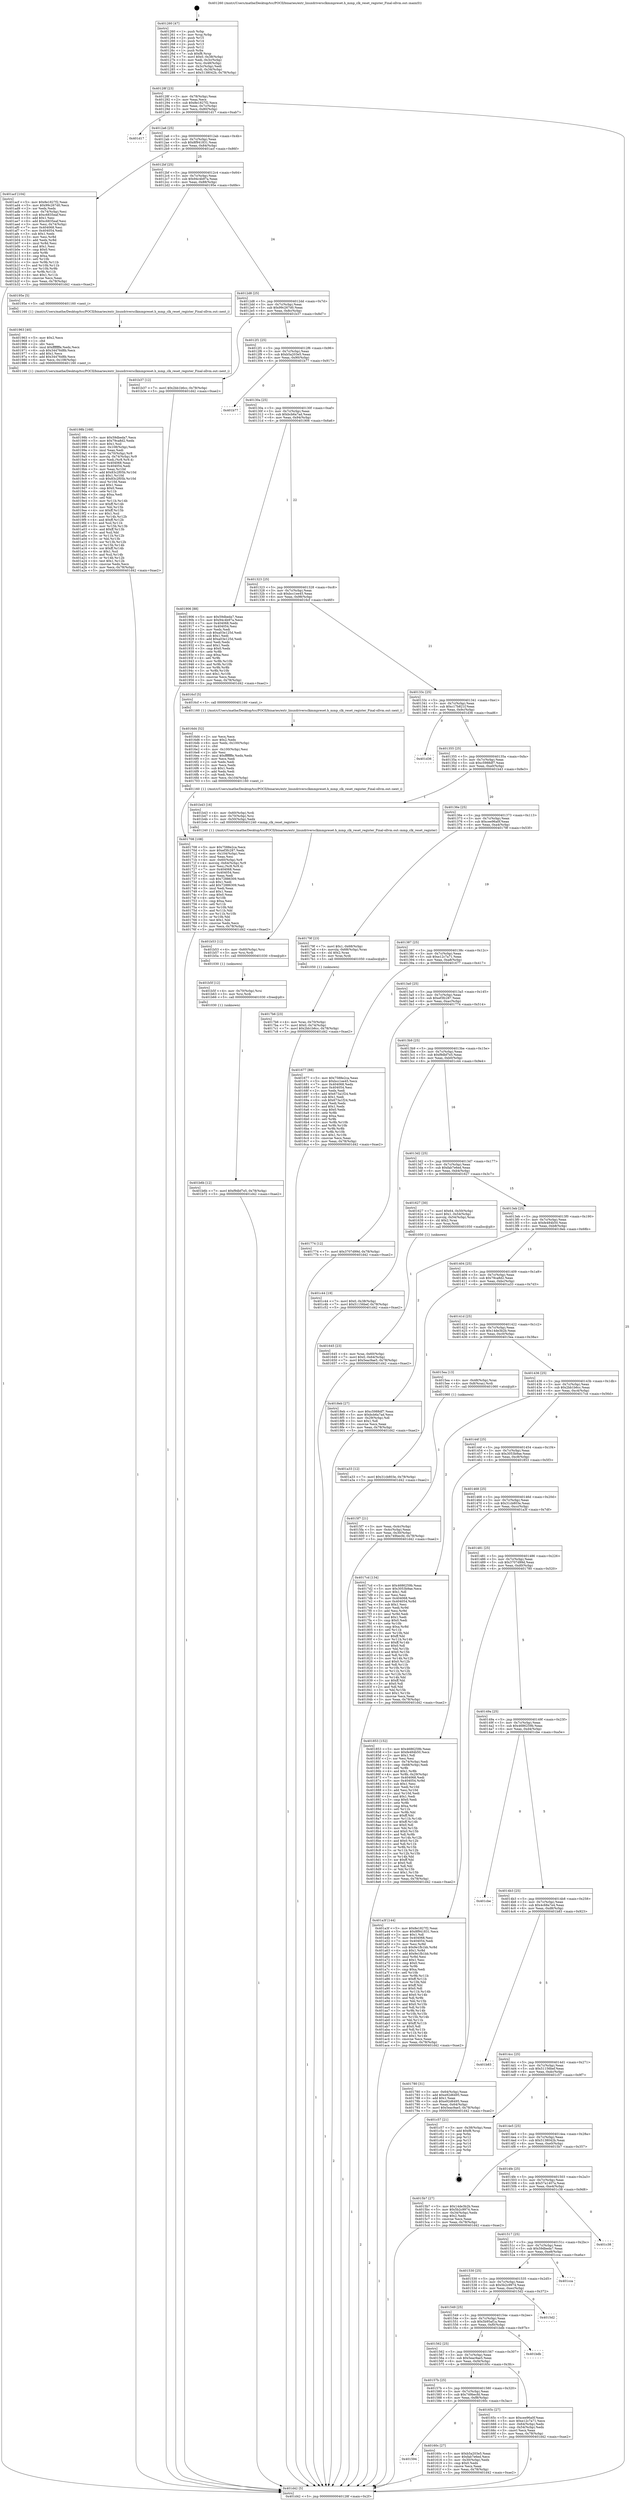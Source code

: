 digraph "0x401260" {
  label = "0x401260 (/mnt/c/Users/mathe/Desktop/tcc/POCII/binaries/extr_linuxdriversclkmmpreset.h_mmp_clk_reset_register_Final-ollvm.out::main(0))"
  labelloc = "t"
  node[shape=record]

  Entry [label="",width=0.3,height=0.3,shape=circle,fillcolor=black,style=filled]
  "0x40128f" [label="{
     0x40128f [23]\l
     | [instrs]\l
     &nbsp;&nbsp;0x40128f \<+3\>: mov -0x78(%rbp),%eax\l
     &nbsp;&nbsp;0x401292 \<+2\>: mov %eax,%ecx\l
     &nbsp;&nbsp;0x401294 \<+6\>: sub $0x8e1827f2,%ecx\l
     &nbsp;&nbsp;0x40129a \<+3\>: mov %eax,-0x7c(%rbp)\l
     &nbsp;&nbsp;0x40129d \<+3\>: mov %ecx,-0x80(%rbp)\l
     &nbsp;&nbsp;0x4012a0 \<+6\>: je 0000000000401d17 \<main+0xab7\>\l
  }"]
  "0x401d17" [label="{
     0x401d17\l
  }", style=dashed]
  "0x4012a6" [label="{
     0x4012a6 [25]\l
     | [instrs]\l
     &nbsp;&nbsp;0x4012a6 \<+5\>: jmp 00000000004012ab \<main+0x4b\>\l
     &nbsp;&nbsp;0x4012ab \<+3\>: mov -0x7c(%rbp),%eax\l
     &nbsp;&nbsp;0x4012ae \<+5\>: sub $0x8f941831,%eax\l
     &nbsp;&nbsp;0x4012b3 \<+6\>: mov %eax,-0x84(%rbp)\l
     &nbsp;&nbsp;0x4012b9 \<+6\>: je 0000000000401acf \<main+0x86f\>\l
  }"]
  Exit [label="",width=0.3,height=0.3,shape=circle,fillcolor=black,style=filled,peripheries=2]
  "0x401acf" [label="{
     0x401acf [104]\l
     | [instrs]\l
     &nbsp;&nbsp;0x401acf \<+5\>: mov $0x8e1827f2,%eax\l
     &nbsp;&nbsp;0x401ad4 \<+5\>: mov $0x99c267d0,%ecx\l
     &nbsp;&nbsp;0x401ad9 \<+2\>: xor %edx,%edx\l
     &nbsp;&nbsp;0x401adb \<+3\>: mov -0x74(%rbp),%esi\l
     &nbsp;&nbsp;0x401ade \<+6\>: sub $0xc6835eaf,%esi\l
     &nbsp;&nbsp;0x401ae4 \<+3\>: add $0x1,%esi\l
     &nbsp;&nbsp;0x401ae7 \<+6\>: add $0xc6835eaf,%esi\l
     &nbsp;&nbsp;0x401aed \<+3\>: mov %esi,-0x74(%rbp)\l
     &nbsp;&nbsp;0x401af0 \<+7\>: mov 0x404068,%esi\l
     &nbsp;&nbsp;0x401af7 \<+7\>: mov 0x404054,%edi\l
     &nbsp;&nbsp;0x401afe \<+3\>: sub $0x1,%edx\l
     &nbsp;&nbsp;0x401b01 \<+3\>: mov %esi,%r8d\l
     &nbsp;&nbsp;0x401b04 \<+3\>: add %edx,%r8d\l
     &nbsp;&nbsp;0x401b07 \<+4\>: imul %r8d,%esi\l
     &nbsp;&nbsp;0x401b0b \<+3\>: and $0x1,%esi\l
     &nbsp;&nbsp;0x401b0e \<+3\>: cmp $0x0,%esi\l
     &nbsp;&nbsp;0x401b11 \<+4\>: sete %r9b\l
     &nbsp;&nbsp;0x401b15 \<+3\>: cmp $0xa,%edi\l
     &nbsp;&nbsp;0x401b18 \<+4\>: setl %r10b\l
     &nbsp;&nbsp;0x401b1c \<+3\>: mov %r9b,%r11b\l
     &nbsp;&nbsp;0x401b1f \<+3\>: and %r10b,%r11b\l
     &nbsp;&nbsp;0x401b22 \<+3\>: xor %r10b,%r9b\l
     &nbsp;&nbsp;0x401b25 \<+3\>: or %r9b,%r11b\l
     &nbsp;&nbsp;0x401b28 \<+4\>: test $0x1,%r11b\l
     &nbsp;&nbsp;0x401b2c \<+3\>: cmovne %ecx,%eax\l
     &nbsp;&nbsp;0x401b2f \<+3\>: mov %eax,-0x78(%rbp)\l
     &nbsp;&nbsp;0x401b32 \<+5\>: jmp 0000000000401d42 \<main+0xae2\>\l
  }"]
  "0x4012bf" [label="{
     0x4012bf [25]\l
     | [instrs]\l
     &nbsp;&nbsp;0x4012bf \<+5\>: jmp 00000000004012c4 \<main+0x64\>\l
     &nbsp;&nbsp;0x4012c4 \<+3\>: mov -0x7c(%rbp),%eax\l
     &nbsp;&nbsp;0x4012c7 \<+5\>: sub $0x94c4b97a,%eax\l
     &nbsp;&nbsp;0x4012cc \<+6\>: mov %eax,-0x88(%rbp)\l
     &nbsp;&nbsp;0x4012d2 \<+6\>: je 000000000040195e \<main+0x6fe\>\l
  }"]
  "0x401b6b" [label="{
     0x401b6b [12]\l
     | [instrs]\l
     &nbsp;&nbsp;0x401b6b \<+7\>: movl $0xf9dbf7e5,-0x78(%rbp)\l
     &nbsp;&nbsp;0x401b72 \<+5\>: jmp 0000000000401d42 \<main+0xae2\>\l
  }"]
  "0x40195e" [label="{
     0x40195e [5]\l
     | [instrs]\l
     &nbsp;&nbsp;0x40195e \<+5\>: call 0000000000401160 \<next_i\>\l
     | [calls]\l
     &nbsp;&nbsp;0x401160 \{1\} (/mnt/c/Users/mathe/Desktop/tcc/POCII/binaries/extr_linuxdriversclkmmpreset.h_mmp_clk_reset_register_Final-ollvm.out::next_i)\l
  }"]
  "0x4012d8" [label="{
     0x4012d8 [25]\l
     | [instrs]\l
     &nbsp;&nbsp;0x4012d8 \<+5\>: jmp 00000000004012dd \<main+0x7d\>\l
     &nbsp;&nbsp;0x4012dd \<+3\>: mov -0x7c(%rbp),%eax\l
     &nbsp;&nbsp;0x4012e0 \<+5\>: sub $0x99c267d0,%eax\l
     &nbsp;&nbsp;0x4012e5 \<+6\>: mov %eax,-0x8c(%rbp)\l
     &nbsp;&nbsp;0x4012eb \<+6\>: je 0000000000401b37 \<main+0x8d7\>\l
  }"]
  "0x401b5f" [label="{
     0x401b5f [12]\l
     | [instrs]\l
     &nbsp;&nbsp;0x401b5f \<+4\>: mov -0x70(%rbp),%rsi\l
     &nbsp;&nbsp;0x401b63 \<+3\>: mov %rsi,%rdi\l
     &nbsp;&nbsp;0x401b66 \<+5\>: call 0000000000401030 \<free@plt\>\l
     | [calls]\l
     &nbsp;&nbsp;0x401030 \{1\} (unknown)\l
  }"]
  "0x401b37" [label="{
     0x401b37 [12]\l
     | [instrs]\l
     &nbsp;&nbsp;0x401b37 \<+7\>: movl $0x2bb1b6cc,-0x78(%rbp)\l
     &nbsp;&nbsp;0x401b3e \<+5\>: jmp 0000000000401d42 \<main+0xae2\>\l
  }"]
  "0x4012f1" [label="{
     0x4012f1 [25]\l
     | [instrs]\l
     &nbsp;&nbsp;0x4012f1 \<+5\>: jmp 00000000004012f6 \<main+0x96\>\l
     &nbsp;&nbsp;0x4012f6 \<+3\>: mov -0x7c(%rbp),%eax\l
     &nbsp;&nbsp;0x4012f9 \<+5\>: sub $0xb5a203e5,%eax\l
     &nbsp;&nbsp;0x4012fe \<+6\>: mov %eax,-0x90(%rbp)\l
     &nbsp;&nbsp;0x401304 \<+6\>: je 0000000000401b77 \<main+0x917\>\l
  }"]
  "0x401b53" [label="{
     0x401b53 [12]\l
     | [instrs]\l
     &nbsp;&nbsp;0x401b53 \<+4\>: mov -0x60(%rbp),%rsi\l
     &nbsp;&nbsp;0x401b57 \<+3\>: mov %rsi,%rdi\l
     &nbsp;&nbsp;0x401b5a \<+5\>: call 0000000000401030 \<free@plt\>\l
     | [calls]\l
     &nbsp;&nbsp;0x401030 \{1\} (unknown)\l
  }"]
  "0x401b77" [label="{
     0x401b77\l
  }", style=dashed]
  "0x40130a" [label="{
     0x40130a [25]\l
     | [instrs]\l
     &nbsp;&nbsp;0x40130a \<+5\>: jmp 000000000040130f \<main+0xaf\>\l
     &nbsp;&nbsp;0x40130f \<+3\>: mov -0x7c(%rbp),%eax\l
     &nbsp;&nbsp;0x401312 \<+5\>: sub $0xbcb6a7ad,%eax\l
     &nbsp;&nbsp;0x401317 \<+6\>: mov %eax,-0x94(%rbp)\l
     &nbsp;&nbsp;0x40131d \<+6\>: je 0000000000401906 \<main+0x6a6\>\l
  }"]
  "0x40198b" [label="{
     0x40198b [168]\l
     | [instrs]\l
     &nbsp;&nbsp;0x40198b \<+5\>: mov $0x59dbeda7,%ecx\l
     &nbsp;&nbsp;0x401990 \<+5\>: mov $0x79ca8d2,%edx\l
     &nbsp;&nbsp;0x401995 \<+3\>: mov $0x1,%sil\l
     &nbsp;&nbsp;0x401998 \<+6\>: mov -0x108(%rbp),%edi\l
     &nbsp;&nbsp;0x40199e \<+3\>: imul %eax,%edi\l
     &nbsp;&nbsp;0x4019a1 \<+4\>: mov -0x70(%rbp),%r8\l
     &nbsp;&nbsp;0x4019a5 \<+4\>: movslq -0x74(%rbp),%r9\l
     &nbsp;&nbsp;0x4019a9 \<+4\>: mov %edi,(%r8,%r9,4)\l
     &nbsp;&nbsp;0x4019ad \<+7\>: mov 0x404068,%eax\l
     &nbsp;&nbsp;0x4019b4 \<+7\>: mov 0x404054,%edi\l
     &nbsp;&nbsp;0x4019bb \<+3\>: mov %eax,%r10d\l
     &nbsp;&nbsp;0x4019be \<+7\>: add $0x83c2f05b,%r10d\l
     &nbsp;&nbsp;0x4019c5 \<+4\>: sub $0x1,%r10d\l
     &nbsp;&nbsp;0x4019c9 \<+7\>: sub $0x83c2f05b,%r10d\l
     &nbsp;&nbsp;0x4019d0 \<+4\>: imul %r10d,%eax\l
     &nbsp;&nbsp;0x4019d4 \<+3\>: and $0x1,%eax\l
     &nbsp;&nbsp;0x4019d7 \<+3\>: cmp $0x0,%eax\l
     &nbsp;&nbsp;0x4019da \<+4\>: sete %r11b\l
     &nbsp;&nbsp;0x4019de \<+3\>: cmp $0xa,%edi\l
     &nbsp;&nbsp;0x4019e1 \<+3\>: setl %bl\l
     &nbsp;&nbsp;0x4019e4 \<+3\>: mov %r11b,%r14b\l
     &nbsp;&nbsp;0x4019e7 \<+4\>: xor $0xff,%r14b\l
     &nbsp;&nbsp;0x4019eb \<+3\>: mov %bl,%r15b\l
     &nbsp;&nbsp;0x4019ee \<+4\>: xor $0xff,%r15b\l
     &nbsp;&nbsp;0x4019f2 \<+4\>: xor $0x1,%sil\l
     &nbsp;&nbsp;0x4019f6 \<+3\>: mov %r14b,%r12b\l
     &nbsp;&nbsp;0x4019f9 \<+4\>: and $0xff,%r12b\l
     &nbsp;&nbsp;0x4019fd \<+3\>: and %sil,%r11b\l
     &nbsp;&nbsp;0x401a00 \<+3\>: mov %r15b,%r13b\l
     &nbsp;&nbsp;0x401a03 \<+4\>: and $0xff,%r13b\l
     &nbsp;&nbsp;0x401a07 \<+3\>: and %sil,%bl\l
     &nbsp;&nbsp;0x401a0a \<+3\>: or %r11b,%r12b\l
     &nbsp;&nbsp;0x401a0d \<+3\>: or %bl,%r13b\l
     &nbsp;&nbsp;0x401a10 \<+3\>: xor %r13b,%r12b\l
     &nbsp;&nbsp;0x401a13 \<+3\>: or %r15b,%r14b\l
     &nbsp;&nbsp;0x401a16 \<+4\>: xor $0xff,%r14b\l
     &nbsp;&nbsp;0x401a1a \<+4\>: or $0x1,%sil\l
     &nbsp;&nbsp;0x401a1e \<+3\>: and %sil,%r14b\l
     &nbsp;&nbsp;0x401a21 \<+3\>: or %r14b,%r12b\l
     &nbsp;&nbsp;0x401a24 \<+4\>: test $0x1,%r12b\l
     &nbsp;&nbsp;0x401a28 \<+3\>: cmovne %edx,%ecx\l
     &nbsp;&nbsp;0x401a2b \<+3\>: mov %ecx,-0x78(%rbp)\l
     &nbsp;&nbsp;0x401a2e \<+5\>: jmp 0000000000401d42 \<main+0xae2\>\l
  }"]
  "0x401906" [label="{
     0x401906 [88]\l
     | [instrs]\l
     &nbsp;&nbsp;0x401906 \<+5\>: mov $0x59dbeda7,%eax\l
     &nbsp;&nbsp;0x40190b \<+5\>: mov $0x94c4b97a,%ecx\l
     &nbsp;&nbsp;0x401910 \<+7\>: mov 0x404068,%edx\l
     &nbsp;&nbsp;0x401917 \<+7\>: mov 0x404054,%esi\l
     &nbsp;&nbsp;0x40191e \<+2\>: mov %edx,%edi\l
     &nbsp;&nbsp;0x401920 \<+6\>: sub $0xa03e125d,%edi\l
     &nbsp;&nbsp;0x401926 \<+3\>: sub $0x1,%edi\l
     &nbsp;&nbsp;0x401929 \<+6\>: add $0xa03e125d,%edi\l
     &nbsp;&nbsp;0x40192f \<+3\>: imul %edi,%edx\l
     &nbsp;&nbsp;0x401932 \<+3\>: and $0x1,%edx\l
     &nbsp;&nbsp;0x401935 \<+3\>: cmp $0x0,%edx\l
     &nbsp;&nbsp;0x401938 \<+4\>: sete %r8b\l
     &nbsp;&nbsp;0x40193c \<+3\>: cmp $0xa,%esi\l
     &nbsp;&nbsp;0x40193f \<+4\>: setl %r9b\l
     &nbsp;&nbsp;0x401943 \<+3\>: mov %r8b,%r10b\l
     &nbsp;&nbsp;0x401946 \<+3\>: and %r9b,%r10b\l
     &nbsp;&nbsp;0x401949 \<+3\>: xor %r9b,%r8b\l
     &nbsp;&nbsp;0x40194c \<+3\>: or %r8b,%r10b\l
     &nbsp;&nbsp;0x40194f \<+4\>: test $0x1,%r10b\l
     &nbsp;&nbsp;0x401953 \<+3\>: cmovne %ecx,%eax\l
     &nbsp;&nbsp;0x401956 \<+3\>: mov %eax,-0x78(%rbp)\l
     &nbsp;&nbsp;0x401959 \<+5\>: jmp 0000000000401d42 \<main+0xae2\>\l
  }"]
  "0x401323" [label="{
     0x401323 [25]\l
     | [instrs]\l
     &nbsp;&nbsp;0x401323 \<+5\>: jmp 0000000000401328 \<main+0xc8\>\l
     &nbsp;&nbsp;0x401328 \<+3\>: mov -0x7c(%rbp),%eax\l
     &nbsp;&nbsp;0x40132b \<+5\>: sub $0xbcc1ee45,%eax\l
     &nbsp;&nbsp;0x401330 \<+6\>: mov %eax,-0x98(%rbp)\l
     &nbsp;&nbsp;0x401336 \<+6\>: je 00000000004016cf \<main+0x46f\>\l
  }"]
  "0x401963" [label="{
     0x401963 [40]\l
     | [instrs]\l
     &nbsp;&nbsp;0x401963 \<+5\>: mov $0x2,%ecx\l
     &nbsp;&nbsp;0x401968 \<+1\>: cltd\l
     &nbsp;&nbsp;0x401969 \<+2\>: idiv %ecx\l
     &nbsp;&nbsp;0x40196b \<+6\>: imul $0xfffffffe,%edx,%ecx\l
     &nbsp;&nbsp;0x401971 \<+6\>: sub $0x34476d8b,%ecx\l
     &nbsp;&nbsp;0x401977 \<+3\>: add $0x1,%ecx\l
     &nbsp;&nbsp;0x40197a \<+6\>: add $0x34476d8b,%ecx\l
     &nbsp;&nbsp;0x401980 \<+6\>: mov %ecx,-0x108(%rbp)\l
     &nbsp;&nbsp;0x401986 \<+5\>: call 0000000000401160 \<next_i\>\l
     | [calls]\l
     &nbsp;&nbsp;0x401160 \{1\} (/mnt/c/Users/mathe/Desktop/tcc/POCII/binaries/extr_linuxdriversclkmmpreset.h_mmp_clk_reset_register_Final-ollvm.out::next_i)\l
  }"]
  "0x4016cf" [label="{
     0x4016cf [5]\l
     | [instrs]\l
     &nbsp;&nbsp;0x4016cf \<+5\>: call 0000000000401160 \<next_i\>\l
     | [calls]\l
     &nbsp;&nbsp;0x401160 \{1\} (/mnt/c/Users/mathe/Desktop/tcc/POCII/binaries/extr_linuxdriversclkmmpreset.h_mmp_clk_reset_register_Final-ollvm.out::next_i)\l
  }"]
  "0x40133c" [label="{
     0x40133c [25]\l
     | [instrs]\l
     &nbsp;&nbsp;0x40133c \<+5\>: jmp 0000000000401341 \<main+0xe1\>\l
     &nbsp;&nbsp;0x401341 \<+3\>: mov -0x7c(%rbp),%eax\l
     &nbsp;&nbsp;0x401344 \<+5\>: sub $0xc17b821f,%eax\l
     &nbsp;&nbsp;0x401349 \<+6\>: mov %eax,-0x9c(%rbp)\l
     &nbsp;&nbsp;0x40134f \<+6\>: je 0000000000401d36 \<main+0xad6\>\l
  }"]
  "0x4017b6" [label="{
     0x4017b6 [23]\l
     | [instrs]\l
     &nbsp;&nbsp;0x4017b6 \<+4\>: mov %rax,-0x70(%rbp)\l
     &nbsp;&nbsp;0x4017ba \<+7\>: movl $0x0,-0x74(%rbp)\l
     &nbsp;&nbsp;0x4017c1 \<+7\>: movl $0x2bb1b6cc,-0x78(%rbp)\l
     &nbsp;&nbsp;0x4017c8 \<+5\>: jmp 0000000000401d42 \<main+0xae2\>\l
  }"]
  "0x401d36" [label="{
     0x401d36\l
  }", style=dashed]
  "0x401355" [label="{
     0x401355 [25]\l
     | [instrs]\l
     &nbsp;&nbsp;0x401355 \<+5\>: jmp 000000000040135a \<main+0xfa\>\l
     &nbsp;&nbsp;0x40135a \<+3\>: mov -0x7c(%rbp),%eax\l
     &nbsp;&nbsp;0x40135d \<+5\>: sub $0xc5988df7,%eax\l
     &nbsp;&nbsp;0x401362 \<+6\>: mov %eax,-0xa0(%rbp)\l
     &nbsp;&nbsp;0x401368 \<+6\>: je 0000000000401b43 \<main+0x8e3\>\l
  }"]
  "0x401708" [label="{
     0x401708 [108]\l
     | [instrs]\l
     &nbsp;&nbsp;0x401708 \<+5\>: mov $0x7588e2ca,%ecx\l
     &nbsp;&nbsp;0x40170d \<+5\>: mov $0xef3fc287,%edx\l
     &nbsp;&nbsp;0x401712 \<+6\>: mov -0x104(%rbp),%esi\l
     &nbsp;&nbsp;0x401718 \<+3\>: imul %eax,%esi\l
     &nbsp;&nbsp;0x40171b \<+4\>: mov -0x60(%rbp),%r8\l
     &nbsp;&nbsp;0x40171f \<+4\>: movslq -0x64(%rbp),%r9\l
     &nbsp;&nbsp;0x401723 \<+4\>: mov %esi,(%r8,%r9,4)\l
     &nbsp;&nbsp;0x401727 \<+7\>: mov 0x404068,%eax\l
     &nbsp;&nbsp;0x40172e \<+7\>: mov 0x404054,%esi\l
     &nbsp;&nbsp;0x401735 \<+2\>: mov %eax,%edi\l
     &nbsp;&nbsp;0x401737 \<+6\>: sub $0x72886309,%edi\l
     &nbsp;&nbsp;0x40173d \<+3\>: sub $0x1,%edi\l
     &nbsp;&nbsp;0x401740 \<+6\>: add $0x72886309,%edi\l
     &nbsp;&nbsp;0x401746 \<+3\>: imul %edi,%eax\l
     &nbsp;&nbsp;0x401749 \<+3\>: and $0x1,%eax\l
     &nbsp;&nbsp;0x40174c \<+3\>: cmp $0x0,%eax\l
     &nbsp;&nbsp;0x40174f \<+4\>: sete %r10b\l
     &nbsp;&nbsp;0x401753 \<+3\>: cmp $0xa,%esi\l
     &nbsp;&nbsp;0x401756 \<+4\>: setl %r11b\l
     &nbsp;&nbsp;0x40175a \<+3\>: mov %r10b,%bl\l
     &nbsp;&nbsp;0x40175d \<+3\>: and %r11b,%bl\l
     &nbsp;&nbsp;0x401760 \<+3\>: xor %r11b,%r10b\l
     &nbsp;&nbsp;0x401763 \<+3\>: or %r10b,%bl\l
     &nbsp;&nbsp;0x401766 \<+3\>: test $0x1,%bl\l
     &nbsp;&nbsp;0x401769 \<+3\>: cmovne %edx,%ecx\l
     &nbsp;&nbsp;0x40176c \<+3\>: mov %ecx,-0x78(%rbp)\l
     &nbsp;&nbsp;0x40176f \<+5\>: jmp 0000000000401d42 \<main+0xae2\>\l
  }"]
  "0x401b43" [label="{
     0x401b43 [16]\l
     | [instrs]\l
     &nbsp;&nbsp;0x401b43 \<+4\>: mov -0x60(%rbp),%rdi\l
     &nbsp;&nbsp;0x401b47 \<+4\>: mov -0x70(%rbp),%rsi\l
     &nbsp;&nbsp;0x401b4b \<+3\>: mov -0x50(%rbp),%edx\l
     &nbsp;&nbsp;0x401b4e \<+5\>: call 0000000000401240 \<mmp_clk_reset_register\>\l
     | [calls]\l
     &nbsp;&nbsp;0x401240 \{1\} (/mnt/c/Users/mathe/Desktop/tcc/POCII/binaries/extr_linuxdriversclkmmpreset.h_mmp_clk_reset_register_Final-ollvm.out::mmp_clk_reset_register)\l
  }"]
  "0x40136e" [label="{
     0x40136e [25]\l
     | [instrs]\l
     &nbsp;&nbsp;0x40136e \<+5\>: jmp 0000000000401373 \<main+0x113\>\l
     &nbsp;&nbsp;0x401373 \<+3\>: mov -0x7c(%rbp),%eax\l
     &nbsp;&nbsp;0x401376 \<+5\>: sub $0xcee96a0f,%eax\l
     &nbsp;&nbsp;0x40137b \<+6\>: mov %eax,-0xa4(%rbp)\l
     &nbsp;&nbsp;0x401381 \<+6\>: je 000000000040179f \<main+0x53f\>\l
  }"]
  "0x4016d4" [label="{
     0x4016d4 [52]\l
     | [instrs]\l
     &nbsp;&nbsp;0x4016d4 \<+2\>: xor %ecx,%ecx\l
     &nbsp;&nbsp;0x4016d6 \<+5\>: mov $0x2,%edx\l
     &nbsp;&nbsp;0x4016db \<+6\>: mov %edx,-0x100(%rbp)\l
     &nbsp;&nbsp;0x4016e1 \<+1\>: cltd\l
     &nbsp;&nbsp;0x4016e2 \<+6\>: mov -0x100(%rbp),%esi\l
     &nbsp;&nbsp;0x4016e8 \<+2\>: idiv %esi\l
     &nbsp;&nbsp;0x4016ea \<+6\>: imul $0xfffffffe,%edx,%edx\l
     &nbsp;&nbsp;0x4016f0 \<+2\>: mov %ecx,%edi\l
     &nbsp;&nbsp;0x4016f2 \<+2\>: sub %edx,%edi\l
     &nbsp;&nbsp;0x4016f4 \<+2\>: mov %ecx,%edx\l
     &nbsp;&nbsp;0x4016f6 \<+3\>: sub $0x1,%edx\l
     &nbsp;&nbsp;0x4016f9 \<+2\>: add %edx,%edi\l
     &nbsp;&nbsp;0x4016fb \<+2\>: sub %edi,%ecx\l
     &nbsp;&nbsp;0x4016fd \<+6\>: mov %ecx,-0x104(%rbp)\l
     &nbsp;&nbsp;0x401703 \<+5\>: call 0000000000401160 \<next_i\>\l
     | [calls]\l
     &nbsp;&nbsp;0x401160 \{1\} (/mnt/c/Users/mathe/Desktop/tcc/POCII/binaries/extr_linuxdriversclkmmpreset.h_mmp_clk_reset_register_Final-ollvm.out::next_i)\l
  }"]
  "0x40179f" [label="{
     0x40179f [23]\l
     | [instrs]\l
     &nbsp;&nbsp;0x40179f \<+7\>: movl $0x1,-0x68(%rbp)\l
     &nbsp;&nbsp;0x4017a6 \<+4\>: movslq -0x68(%rbp),%rax\l
     &nbsp;&nbsp;0x4017aa \<+4\>: shl $0x2,%rax\l
     &nbsp;&nbsp;0x4017ae \<+3\>: mov %rax,%rdi\l
     &nbsp;&nbsp;0x4017b1 \<+5\>: call 0000000000401050 \<malloc@plt\>\l
     | [calls]\l
     &nbsp;&nbsp;0x401050 \{1\} (unknown)\l
  }"]
  "0x401387" [label="{
     0x401387 [25]\l
     | [instrs]\l
     &nbsp;&nbsp;0x401387 \<+5\>: jmp 000000000040138c \<main+0x12c\>\l
     &nbsp;&nbsp;0x40138c \<+3\>: mov -0x7c(%rbp),%eax\l
     &nbsp;&nbsp;0x40138f \<+5\>: sub $0xe12c7a71,%eax\l
     &nbsp;&nbsp;0x401394 \<+6\>: mov %eax,-0xa8(%rbp)\l
     &nbsp;&nbsp;0x40139a \<+6\>: je 0000000000401677 \<main+0x417\>\l
  }"]
  "0x401645" [label="{
     0x401645 [23]\l
     | [instrs]\l
     &nbsp;&nbsp;0x401645 \<+4\>: mov %rax,-0x60(%rbp)\l
     &nbsp;&nbsp;0x401649 \<+7\>: movl $0x0,-0x64(%rbp)\l
     &nbsp;&nbsp;0x401650 \<+7\>: movl $0x5eac9ae5,-0x78(%rbp)\l
     &nbsp;&nbsp;0x401657 \<+5\>: jmp 0000000000401d42 \<main+0xae2\>\l
  }"]
  "0x401677" [label="{
     0x401677 [88]\l
     | [instrs]\l
     &nbsp;&nbsp;0x401677 \<+5\>: mov $0x7588e2ca,%eax\l
     &nbsp;&nbsp;0x40167c \<+5\>: mov $0xbcc1ee45,%ecx\l
     &nbsp;&nbsp;0x401681 \<+7\>: mov 0x404068,%edx\l
     &nbsp;&nbsp;0x401688 \<+7\>: mov 0x404054,%esi\l
     &nbsp;&nbsp;0x40168f \<+2\>: mov %edx,%edi\l
     &nbsp;&nbsp;0x401691 \<+6\>: add $0x673a1f24,%edi\l
     &nbsp;&nbsp;0x401697 \<+3\>: sub $0x1,%edi\l
     &nbsp;&nbsp;0x40169a \<+6\>: sub $0x673a1f24,%edi\l
     &nbsp;&nbsp;0x4016a0 \<+3\>: imul %edi,%edx\l
     &nbsp;&nbsp;0x4016a3 \<+3\>: and $0x1,%edx\l
     &nbsp;&nbsp;0x4016a6 \<+3\>: cmp $0x0,%edx\l
     &nbsp;&nbsp;0x4016a9 \<+4\>: sete %r8b\l
     &nbsp;&nbsp;0x4016ad \<+3\>: cmp $0xa,%esi\l
     &nbsp;&nbsp;0x4016b0 \<+4\>: setl %r9b\l
     &nbsp;&nbsp;0x4016b4 \<+3\>: mov %r8b,%r10b\l
     &nbsp;&nbsp;0x4016b7 \<+3\>: and %r9b,%r10b\l
     &nbsp;&nbsp;0x4016ba \<+3\>: xor %r9b,%r8b\l
     &nbsp;&nbsp;0x4016bd \<+3\>: or %r8b,%r10b\l
     &nbsp;&nbsp;0x4016c0 \<+4\>: test $0x1,%r10b\l
     &nbsp;&nbsp;0x4016c4 \<+3\>: cmovne %ecx,%eax\l
     &nbsp;&nbsp;0x4016c7 \<+3\>: mov %eax,-0x78(%rbp)\l
     &nbsp;&nbsp;0x4016ca \<+5\>: jmp 0000000000401d42 \<main+0xae2\>\l
  }"]
  "0x4013a0" [label="{
     0x4013a0 [25]\l
     | [instrs]\l
     &nbsp;&nbsp;0x4013a0 \<+5\>: jmp 00000000004013a5 \<main+0x145\>\l
     &nbsp;&nbsp;0x4013a5 \<+3\>: mov -0x7c(%rbp),%eax\l
     &nbsp;&nbsp;0x4013a8 \<+5\>: sub $0xef3fc287,%eax\l
     &nbsp;&nbsp;0x4013ad \<+6\>: mov %eax,-0xac(%rbp)\l
     &nbsp;&nbsp;0x4013b3 \<+6\>: je 0000000000401774 \<main+0x514\>\l
  }"]
  "0x401594" [label="{
     0x401594\l
  }", style=dashed]
  "0x401774" [label="{
     0x401774 [12]\l
     | [instrs]\l
     &nbsp;&nbsp;0x401774 \<+7\>: movl $0x3707d99d,-0x78(%rbp)\l
     &nbsp;&nbsp;0x40177b \<+5\>: jmp 0000000000401d42 \<main+0xae2\>\l
  }"]
  "0x4013b9" [label="{
     0x4013b9 [25]\l
     | [instrs]\l
     &nbsp;&nbsp;0x4013b9 \<+5\>: jmp 00000000004013be \<main+0x15e\>\l
     &nbsp;&nbsp;0x4013be \<+3\>: mov -0x7c(%rbp),%eax\l
     &nbsp;&nbsp;0x4013c1 \<+5\>: sub $0xf9dbf7e5,%eax\l
     &nbsp;&nbsp;0x4013c6 \<+6\>: mov %eax,-0xb0(%rbp)\l
     &nbsp;&nbsp;0x4013cc \<+6\>: je 0000000000401c44 \<main+0x9e4\>\l
  }"]
  "0x40160c" [label="{
     0x40160c [27]\l
     | [instrs]\l
     &nbsp;&nbsp;0x40160c \<+5\>: mov $0xb5a203e5,%eax\l
     &nbsp;&nbsp;0x401611 \<+5\>: mov $0xfab7e6ed,%ecx\l
     &nbsp;&nbsp;0x401616 \<+3\>: mov -0x30(%rbp),%edx\l
     &nbsp;&nbsp;0x401619 \<+3\>: cmp $0x0,%edx\l
     &nbsp;&nbsp;0x40161c \<+3\>: cmove %ecx,%eax\l
     &nbsp;&nbsp;0x40161f \<+3\>: mov %eax,-0x78(%rbp)\l
     &nbsp;&nbsp;0x401622 \<+5\>: jmp 0000000000401d42 \<main+0xae2\>\l
  }"]
  "0x401c44" [label="{
     0x401c44 [19]\l
     | [instrs]\l
     &nbsp;&nbsp;0x401c44 \<+7\>: movl $0x0,-0x38(%rbp)\l
     &nbsp;&nbsp;0x401c4b \<+7\>: movl $0x51156bef,-0x78(%rbp)\l
     &nbsp;&nbsp;0x401c52 \<+5\>: jmp 0000000000401d42 \<main+0xae2\>\l
  }"]
  "0x4013d2" [label="{
     0x4013d2 [25]\l
     | [instrs]\l
     &nbsp;&nbsp;0x4013d2 \<+5\>: jmp 00000000004013d7 \<main+0x177\>\l
     &nbsp;&nbsp;0x4013d7 \<+3\>: mov -0x7c(%rbp),%eax\l
     &nbsp;&nbsp;0x4013da \<+5\>: sub $0xfab7e6ed,%eax\l
     &nbsp;&nbsp;0x4013df \<+6\>: mov %eax,-0xb4(%rbp)\l
     &nbsp;&nbsp;0x4013e5 \<+6\>: je 0000000000401627 \<main+0x3c7\>\l
  }"]
  "0x40157b" [label="{
     0x40157b [25]\l
     | [instrs]\l
     &nbsp;&nbsp;0x40157b \<+5\>: jmp 0000000000401580 \<main+0x320\>\l
     &nbsp;&nbsp;0x401580 \<+3\>: mov -0x7c(%rbp),%eax\l
     &nbsp;&nbsp;0x401583 \<+5\>: sub $0x749becfd,%eax\l
     &nbsp;&nbsp;0x401588 \<+6\>: mov %eax,-0xf8(%rbp)\l
     &nbsp;&nbsp;0x40158e \<+6\>: je 000000000040160c \<main+0x3ac\>\l
  }"]
  "0x401627" [label="{
     0x401627 [30]\l
     | [instrs]\l
     &nbsp;&nbsp;0x401627 \<+7\>: movl $0x64,-0x50(%rbp)\l
     &nbsp;&nbsp;0x40162e \<+7\>: movl $0x1,-0x54(%rbp)\l
     &nbsp;&nbsp;0x401635 \<+4\>: movslq -0x54(%rbp),%rax\l
     &nbsp;&nbsp;0x401639 \<+4\>: shl $0x2,%rax\l
     &nbsp;&nbsp;0x40163d \<+3\>: mov %rax,%rdi\l
     &nbsp;&nbsp;0x401640 \<+5\>: call 0000000000401050 \<malloc@plt\>\l
     | [calls]\l
     &nbsp;&nbsp;0x401050 \{1\} (unknown)\l
  }"]
  "0x4013eb" [label="{
     0x4013eb [25]\l
     | [instrs]\l
     &nbsp;&nbsp;0x4013eb \<+5\>: jmp 00000000004013f0 \<main+0x190\>\l
     &nbsp;&nbsp;0x4013f0 \<+3\>: mov -0x7c(%rbp),%eax\l
     &nbsp;&nbsp;0x4013f3 \<+5\>: sub $0xfe484b50,%eax\l
     &nbsp;&nbsp;0x4013f8 \<+6\>: mov %eax,-0xb8(%rbp)\l
     &nbsp;&nbsp;0x4013fe \<+6\>: je 00000000004018eb \<main+0x68b\>\l
  }"]
  "0x40165c" [label="{
     0x40165c [27]\l
     | [instrs]\l
     &nbsp;&nbsp;0x40165c \<+5\>: mov $0xcee96a0f,%eax\l
     &nbsp;&nbsp;0x401661 \<+5\>: mov $0xe12c7a71,%ecx\l
     &nbsp;&nbsp;0x401666 \<+3\>: mov -0x64(%rbp),%edx\l
     &nbsp;&nbsp;0x401669 \<+3\>: cmp -0x54(%rbp),%edx\l
     &nbsp;&nbsp;0x40166c \<+3\>: cmovl %ecx,%eax\l
     &nbsp;&nbsp;0x40166f \<+3\>: mov %eax,-0x78(%rbp)\l
     &nbsp;&nbsp;0x401672 \<+5\>: jmp 0000000000401d42 \<main+0xae2\>\l
  }"]
  "0x4018eb" [label="{
     0x4018eb [27]\l
     | [instrs]\l
     &nbsp;&nbsp;0x4018eb \<+5\>: mov $0xc5988df7,%eax\l
     &nbsp;&nbsp;0x4018f0 \<+5\>: mov $0xbcb6a7ad,%ecx\l
     &nbsp;&nbsp;0x4018f5 \<+3\>: mov -0x29(%rbp),%dl\l
     &nbsp;&nbsp;0x4018f8 \<+3\>: test $0x1,%dl\l
     &nbsp;&nbsp;0x4018fb \<+3\>: cmovne %ecx,%eax\l
     &nbsp;&nbsp;0x4018fe \<+3\>: mov %eax,-0x78(%rbp)\l
     &nbsp;&nbsp;0x401901 \<+5\>: jmp 0000000000401d42 \<main+0xae2\>\l
  }"]
  "0x401404" [label="{
     0x401404 [25]\l
     | [instrs]\l
     &nbsp;&nbsp;0x401404 \<+5\>: jmp 0000000000401409 \<main+0x1a9\>\l
     &nbsp;&nbsp;0x401409 \<+3\>: mov -0x7c(%rbp),%eax\l
     &nbsp;&nbsp;0x40140c \<+5\>: sub $0x79ca8d2,%eax\l
     &nbsp;&nbsp;0x401411 \<+6\>: mov %eax,-0xbc(%rbp)\l
     &nbsp;&nbsp;0x401417 \<+6\>: je 0000000000401a33 \<main+0x7d3\>\l
  }"]
  "0x401562" [label="{
     0x401562 [25]\l
     | [instrs]\l
     &nbsp;&nbsp;0x401562 \<+5\>: jmp 0000000000401567 \<main+0x307\>\l
     &nbsp;&nbsp;0x401567 \<+3\>: mov -0x7c(%rbp),%eax\l
     &nbsp;&nbsp;0x40156a \<+5\>: sub $0x5eac9ae5,%eax\l
     &nbsp;&nbsp;0x40156f \<+6\>: mov %eax,-0xf4(%rbp)\l
     &nbsp;&nbsp;0x401575 \<+6\>: je 000000000040165c \<main+0x3fc\>\l
  }"]
  "0x401a33" [label="{
     0x401a33 [12]\l
     | [instrs]\l
     &nbsp;&nbsp;0x401a33 \<+7\>: movl $0x31cb803e,-0x78(%rbp)\l
     &nbsp;&nbsp;0x401a3a \<+5\>: jmp 0000000000401d42 \<main+0xae2\>\l
  }"]
  "0x40141d" [label="{
     0x40141d [25]\l
     | [instrs]\l
     &nbsp;&nbsp;0x40141d \<+5\>: jmp 0000000000401422 \<main+0x1c2\>\l
     &nbsp;&nbsp;0x401422 \<+3\>: mov -0x7c(%rbp),%eax\l
     &nbsp;&nbsp;0x401425 \<+5\>: sub $0x14de3b2b,%eax\l
     &nbsp;&nbsp;0x40142a \<+6\>: mov %eax,-0xc0(%rbp)\l
     &nbsp;&nbsp;0x401430 \<+6\>: je 00000000004015ea \<main+0x38a\>\l
  }"]
  "0x401bdb" [label="{
     0x401bdb\l
  }", style=dashed]
  "0x4015ea" [label="{
     0x4015ea [13]\l
     | [instrs]\l
     &nbsp;&nbsp;0x4015ea \<+4\>: mov -0x48(%rbp),%rax\l
     &nbsp;&nbsp;0x4015ee \<+4\>: mov 0x8(%rax),%rdi\l
     &nbsp;&nbsp;0x4015f2 \<+5\>: call 0000000000401060 \<atoi@plt\>\l
     | [calls]\l
     &nbsp;&nbsp;0x401060 \{1\} (unknown)\l
  }"]
  "0x401436" [label="{
     0x401436 [25]\l
     | [instrs]\l
     &nbsp;&nbsp;0x401436 \<+5\>: jmp 000000000040143b \<main+0x1db\>\l
     &nbsp;&nbsp;0x40143b \<+3\>: mov -0x7c(%rbp),%eax\l
     &nbsp;&nbsp;0x40143e \<+5\>: sub $0x2bb1b6cc,%eax\l
     &nbsp;&nbsp;0x401443 \<+6\>: mov %eax,-0xc4(%rbp)\l
     &nbsp;&nbsp;0x401449 \<+6\>: je 00000000004017cd \<main+0x56d\>\l
  }"]
  "0x401549" [label="{
     0x401549 [25]\l
     | [instrs]\l
     &nbsp;&nbsp;0x401549 \<+5\>: jmp 000000000040154e \<main+0x2ee\>\l
     &nbsp;&nbsp;0x40154e \<+3\>: mov -0x7c(%rbp),%eax\l
     &nbsp;&nbsp;0x401551 \<+5\>: sub $0x5b95af1a,%eax\l
     &nbsp;&nbsp;0x401556 \<+6\>: mov %eax,-0xf0(%rbp)\l
     &nbsp;&nbsp;0x40155c \<+6\>: je 0000000000401bdb \<main+0x97b\>\l
  }"]
  "0x4017cd" [label="{
     0x4017cd [134]\l
     | [instrs]\l
     &nbsp;&nbsp;0x4017cd \<+5\>: mov $0x4686259b,%eax\l
     &nbsp;&nbsp;0x4017d2 \<+5\>: mov $0x3053b9ae,%ecx\l
     &nbsp;&nbsp;0x4017d7 \<+2\>: mov $0x1,%dl\l
     &nbsp;&nbsp;0x4017d9 \<+2\>: xor %esi,%esi\l
     &nbsp;&nbsp;0x4017db \<+7\>: mov 0x404068,%edi\l
     &nbsp;&nbsp;0x4017e2 \<+8\>: mov 0x404054,%r8d\l
     &nbsp;&nbsp;0x4017ea \<+3\>: sub $0x1,%esi\l
     &nbsp;&nbsp;0x4017ed \<+3\>: mov %edi,%r9d\l
     &nbsp;&nbsp;0x4017f0 \<+3\>: add %esi,%r9d\l
     &nbsp;&nbsp;0x4017f3 \<+4\>: imul %r9d,%edi\l
     &nbsp;&nbsp;0x4017f7 \<+3\>: and $0x1,%edi\l
     &nbsp;&nbsp;0x4017fa \<+3\>: cmp $0x0,%edi\l
     &nbsp;&nbsp;0x4017fd \<+4\>: sete %r10b\l
     &nbsp;&nbsp;0x401801 \<+4\>: cmp $0xa,%r8d\l
     &nbsp;&nbsp;0x401805 \<+4\>: setl %r11b\l
     &nbsp;&nbsp;0x401809 \<+3\>: mov %r10b,%bl\l
     &nbsp;&nbsp;0x40180c \<+3\>: xor $0xff,%bl\l
     &nbsp;&nbsp;0x40180f \<+3\>: mov %r11b,%r14b\l
     &nbsp;&nbsp;0x401812 \<+4\>: xor $0xff,%r14b\l
     &nbsp;&nbsp;0x401816 \<+3\>: xor $0x0,%dl\l
     &nbsp;&nbsp;0x401819 \<+3\>: mov %bl,%r15b\l
     &nbsp;&nbsp;0x40181c \<+4\>: and $0x0,%r15b\l
     &nbsp;&nbsp;0x401820 \<+3\>: and %dl,%r10b\l
     &nbsp;&nbsp;0x401823 \<+3\>: mov %r14b,%r12b\l
     &nbsp;&nbsp;0x401826 \<+4\>: and $0x0,%r12b\l
     &nbsp;&nbsp;0x40182a \<+3\>: and %dl,%r11b\l
     &nbsp;&nbsp;0x40182d \<+3\>: or %r10b,%r15b\l
     &nbsp;&nbsp;0x401830 \<+3\>: or %r11b,%r12b\l
     &nbsp;&nbsp;0x401833 \<+3\>: xor %r12b,%r15b\l
     &nbsp;&nbsp;0x401836 \<+3\>: or %r14b,%bl\l
     &nbsp;&nbsp;0x401839 \<+3\>: xor $0xff,%bl\l
     &nbsp;&nbsp;0x40183c \<+3\>: or $0x0,%dl\l
     &nbsp;&nbsp;0x40183f \<+2\>: and %dl,%bl\l
     &nbsp;&nbsp;0x401841 \<+3\>: or %bl,%r15b\l
     &nbsp;&nbsp;0x401844 \<+4\>: test $0x1,%r15b\l
     &nbsp;&nbsp;0x401848 \<+3\>: cmovne %ecx,%eax\l
     &nbsp;&nbsp;0x40184b \<+3\>: mov %eax,-0x78(%rbp)\l
     &nbsp;&nbsp;0x40184e \<+5\>: jmp 0000000000401d42 \<main+0xae2\>\l
  }"]
  "0x40144f" [label="{
     0x40144f [25]\l
     | [instrs]\l
     &nbsp;&nbsp;0x40144f \<+5\>: jmp 0000000000401454 \<main+0x1f4\>\l
     &nbsp;&nbsp;0x401454 \<+3\>: mov -0x7c(%rbp),%eax\l
     &nbsp;&nbsp;0x401457 \<+5\>: sub $0x3053b9ae,%eax\l
     &nbsp;&nbsp;0x40145c \<+6\>: mov %eax,-0xc8(%rbp)\l
     &nbsp;&nbsp;0x401462 \<+6\>: je 0000000000401853 \<main+0x5f3\>\l
  }"]
  "0x4015d2" [label="{
     0x4015d2\l
  }", style=dashed]
  "0x401853" [label="{
     0x401853 [152]\l
     | [instrs]\l
     &nbsp;&nbsp;0x401853 \<+5\>: mov $0x4686259b,%eax\l
     &nbsp;&nbsp;0x401858 \<+5\>: mov $0xfe484b50,%ecx\l
     &nbsp;&nbsp;0x40185d \<+2\>: mov $0x1,%dl\l
     &nbsp;&nbsp;0x40185f \<+2\>: xor %esi,%esi\l
     &nbsp;&nbsp;0x401861 \<+3\>: mov -0x74(%rbp),%edi\l
     &nbsp;&nbsp;0x401864 \<+3\>: cmp -0x68(%rbp),%edi\l
     &nbsp;&nbsp;0x401867 \<+4\>: setl %r8b\l
     &nbsp;&nbsp;0x40186b \<+4\>: and $0x1,%r8b\l
     &nbsp;&nbsp;0x40186f \<+4\>: mov %r8b,-0x29(%rbp)\l
     &nbsp;&nbsp;0x401873 \<+7\>: mov 0x404068,%edi\l
     &nbsp;&nbsp;0x40187a \<+8\>: mov 0x404054,%r9d\l
     &nbsp;&nbsp;0x401882 \<+3\>: sub $0x1,%esi\l
     &nbsp;&nbsp;0x401885 \<+3\>: mov %edi,%r10d\l
     &nbsp;&nbsp;0x401888 \<+3\>: add %esi,%r10d\l
     &nbsp;&nbsp;0x40188b \<+4\>: imul %r10d,%edi\l
     &nbsp;&nbsp;0x40188f \<+3\>: and $0x1,%edi\l
     &nbsp;&nbsp;0x401892 \<+3\>: cmp $0x0,%edi\l
     &nbsp;&nbsp;0x401895 \<+4\>: sete %r8b\l
     &nbsp;&nbsp;0x401899 \<+4\>: cmp $0xa,%r9d\l
     &nbsp;&nbsp;0x40189d \<+4\>: setl %r11b\l
     &nbsp;&nbsp;0x4018a1 \<+3\>: mov %r8b,%bl\l
     &nbsp;&nbsp;0x4018a4 \<+3\>: xor $0xff,%bl\l
     &nbsp;&nbsp;0x4018a7 \<+3\>: mov %r11b,%r14b\l
     &nbsp;&nbsp;0x4018aa \<+4\>: xor $0xff,%r14b\l
     &nbsp;&nbsp;0x4018ae \<+3\>: xor $0x0,%dl\l
     &nbsp;&nbsp;0x4018b1 \<+3\>: mov %bl,%r15b\l
     &nbsp;&nbsp;0x4018b4 \<+4\>: and $0x0,%r15b\l
     &nbsp;&nbsp;0x4018b8 \<+3\>: and %dl,%r8b\l
     &nbsp;&nbsp;0x4018bb \<+3\>: mov %r14b,%r12b\l
     &nbsp;&nbsp;0x4018be \<+4\>: and $0x0,%r12b\l
     &nbsp;&nbsp;0x4018c2 \<+3\>: and %dl,%r11b\l
     &nbsp;&nbsp;0x4018c5 \<+3\>: or %r8b,%r15b\l
     &nbsp;&nbsp;0x4018c8 \<+3\>: or %r11b,%r12b\l
     &nbsp;&nbsp;0x4018cb \<+3\>: xor %r12b,%r15b\l
     &nbsp;&nbsp;0x4018ce \<+3\>: or %r14b,%bl\l
     &nbsp;&nbsp;0x4018d1 \<+3\>: xor $0xff,%bl\l
     &nbsp;&nbsp;0x4018d4 \<+3\>: or $0x0,%dl\l
     &nbsp;&nbsp;0x4018d7 \<+2\>: and %dl,%bl\l
     &nbsp;&nbsp;0x4018d9 \<+3\>: or %bl,%r15b\l
     &nbsp;&nbsp;0x4018dc \<+4\>: test $0x1,%r15b\l
     &nbsp;&nbsp;0x4018e0 \<+3\>: cmovne %ecx,%eax\l
     &nbsp;&nbsp;0x4018e3 \<+3\>: mov %eax,-0x78(%rbp)\l
     &nbsp;&nbsp;0x4018e6 \<+5\>: jmp 0000000000401d42 \<main+0xae2\>\l
  }"]
  "0x401468" [label="{
     0x401468 [25]\l
     | [instrs]\l
     &nbsp;&nbsp;0x401468 \<+5\>: jmp 000000000040146d \<main+0x20d\>\l
     &nbsp;&nbsp;0x40146d \<+3\>: mov -0x7c(%rbp),%eax\l
     &nbsp;&nbsp;0x401470 \<+5\>: sub $0x31cb803e,%eax\l
     &nbsp;&nbsp;0x401475 \<+6\>: mov %eax,-0xcc(%rbp)\l
     &nbsp;&nbsp;0x40147b \<+6\>: je 0000000000401a3f \<main+0x7df\>\l
  }"]
  "0x401530" [label="{
     0x401530 [25]\l
     | [instrs]\l
     &nbsp;&nbsp;0x401530 \<+5\>: jmp 0000000000401535 \<main+0x2d5\>\l
     &nbsp;&nbsp;0x401535 \<+3\>: mov -0x7c(%rbp),%eax\l
     &nbsp;&nbsp;0x401538 \<+5\>: sub $0x5b2c9974,%eax\l
     &nbsp;&nbsp;0x40153d \<+6\>: mov %eax,-0xec(%rbp)\l
     &nbsp;&nbsp;0x401543 \<+6\>: je 00000000004015d2 \<main+0x372\>\l
  }"]
  "0x401a3f" [label="{
     0x401a3f [144]\l
     | [instrs]\l
     &nbsp;&nbsp;0x401a3f \<+5\>: mov $0x8e1827f2,%eax\l
     &nbsp;&nbsp;0x401a44 \<+5\>: mov $0x8f941831,%ecx\l
     &nbsp;&nbsp;0x401a49 \<+2\>: mov $0x1,%dl\l
     &nbsp;&nbsp;0x401a4b \<+7\>: mov 0x404068,%esi\l
     &nbsp;&nbsp;0x401a52 \<+7\>: mov 0x404054,%edi\l
     &nbsp;&nbsp;0x401a59 \<+3\>: mov %esi,%r8d\l
     &nbsp;&nbsp;0x401a5c \<+7\>: sub $0x9e1fb1bb,%r8d\l
     &nbsp;&nbsp;0x401a63 \<+4\>: sub $0x1,%r8d\l
     &nbsp;&nbsp;0x401a67 \<+7\>: add $0x9e1fb1bb,%r8d\l
     &nbsp;&nbsp;0x401a6e \<+4\>: imul %r8d,%esi\l
     &nbsp;&nbsp;0x401a72 \<+3\>: and $0x1,%esi\l
     &nbsp;&nbsp;0x401a75 \<+3\>: cmp $0x0,%esi\l
     &nbsp;&nbsp;0x401a78 \<+4\>: sete %r9b\l
     &nbsp;&nbsp;0x401a7c \<+3\>: cmp $0xa,%edi\l
     &nbsp;&nbsp;0x401a7f \<+4\>: setl %r10b\l
     &nbsp;&nbsp;0x401a83 \<+3\>: mov %r9b,%r11b\l
     &nbsp;&nbsp;0x401a86 \<+4\>: xor $0xff,%r11b\l
     &nbsp;&nbsp;0x401a8a \<+3\>: mov %r10b,%bl\l
     &nbsp;&nbsp;0x401a8d \<+3\>: xor $0xff,%bl\l
     &nbsp;&nbsp;0x401a90 \<+3\>: xor $0x0,%dl\l
     &nbsp;&nbsp;0x401a93 \<+3\>: mov %r11b,%r14b\l
     &nbsp;&nbsp;0x401a96 \<+4\>: and $0x0,%r14b\l
     &nbsp;&nbsp;0x401a9a \<+3\>: and %dl,%r9b\l
     &nbsp;&nbsp;0x401a9d \<+3\>: mov %bl,%r15b\l
     &nbsp;&nbsp;0x401aa0 \<+4\>: and $0x0,%r15b\l
     &nbsp;&nbsp;0x401aa4 \<+3\>: and %dl,%r10b\l
     &nbsp;&nbsp;0x401aa7 \<+3\>: or %r9b,%r14b\l
     &nbsp;&nbsp;0x401aaa \<+3\>: or %r10b,%r15b\l
     &nbsp;&nbsp;0x401aad \<+3\>: xor %r15b,%r14b\l
     &nbsp;&nbsp;0x401ab0 \<+3\>: or %bl,%r11b\l
     &nbsp;&nbsp;0x401ab3 \<+4\>: xor $0xff,%r11b\l
     &nbsp;&nbsp;0x401ab7 \<+3\>: or $0x0,%dl\l
     &nbsp;&nbsp;0x401aba \<+3\>: and %dl,%r11b\l
     &nbsp;&nbsp;0x401abd \<+3\>: or %r11b,%r14b\l
     &nbsp;&nbsp;0x401ac0 \<+4\>: test $0x1,%r14b\l
     &nbsp;&nbsp;0x401ac4 \<+3\>: cmovne %ecx,%eax\l
     &nbsp;&nbsp;0x401ac7 \<+3\>: mov %eax,-0x78(%rbp)\l
     &nbsp;&nbsp;0x401aca \<+5\>: jmp 0000000000401d42 \<main+0xae2\>\l
  }"]
  "0x401481" [label="{
     0x401481 [25]\l
     | [instrs]\l
     &nbsp;&nbsp;0x401481 \<+5\>: jmp 0000000000401486 \<main+0x226\>\l
     &nbsp;&nbsp;0x401486 \<+3\>: mov -0x7c(%rbp),%eax\l
     &nbsp;&nbsp;0x401489 \<+5\>: sub $0x3707d99d,%eax\l
     &nbsp;&nbsp;0x40148e \<+6\>: mov %eax,-0xd0(%rbp)\l
     &nbsp;&nbsp;0x401494 \<+6\>: je 0000000000401780 \<main+0x520\>\l
  }"]
  "0x401cca" [label="{
     0x401cca\l
  }", style=dashed]
  "0x401780" [label="{
     0x401780 [31]\l
     | [instrs]\l
     &nbsp;&nbsp;0x401780 \<+3\>: mov -0x64(%rbp),%eax\l
     &nbsp;&nbsp;0x401783 \<+5\>: add $0xe92d6495,%eax\l
     &nbsp;&nbsp;0x401788 \<+3\>: add $0x1,%eax\l
     &nbsp;&nbsp;0x40178b \<+5\>: sub $0xe92d6495,%eax\l
     &nbsp;&nbsp;0x401790 \<+3\>: mov %eax,-0x64(%rbp)\l
     &nbsp;&nbsp;0x401793 \<+7\>: movl $0x5eac9ae5,-0x78(%rbp)\l
     &nbsp;&nbsp;0x40179a \<+5\>: jmp 0000000000401d42 \<main+0xae2\>\l
  }"]
  "0x40149a" [label="{
     0x40149a [25]\l
     | [instrs]\l
     &nbsp;&nbsp;0x40149a \<+5\>: jmp 000000000040149f \<main+0x23f\>\l
     &nbsp;&nbsp;0x40149f \<+3\>: mov -0x7c(%rbp),%eax\l
     &nbsp;&nbsp;0x4014a2 \<+5\>: sub $0x4686259b,%eax\l
     &nbsp;&nbsp;0x4014a7 \<+6\>: mov %eax,-0xd4(%rbp)\l
     &nbsp;&nbsp;0x4014ad \<+6\>: je 0000000000401cbe \<main+0xa5e\>\l
  }"]
  "0x401517" [label="{
     0x401517 [25]\l
     | [instrs]\l
     &nbsp;&nbsp;0x401517 \<+5\>: jmp 000000000040151c \<main+0x2bc\>\l
     &nbsp;&nbsp;0x40151c \<+3\>: mov -0x7c(%rbp),%eax\l
     &nbsp;&nbsp;0x40151f \<+5\>: sub $0x59dbeda7,%eax\l
     &nbsp;&nbsp;0x401524 \<+6\>: mov %eax,-0xe8(%rbp)\l
     &nbsp;&nbsp;0x40152a \<+6\>: je 0000000000401cca \<main+0xa6a\>\l
  }"]
  "0x401cbe" [label="{
     0x401cbe\l
  }", style=dashed]
  "0x4014b3" [label="{
     0x4014b3 [25]\l
     | [instrs]\l
     &nbsp;&nbsp;0x4014b3 \<+5\>: jmp 00000000004014b8 \<main+0x258\>\l
     &nbsp;&nbsp;0x4014b8 \<+3\>: mov -0x7c(%rbp),%eax\l
     &nbsp;&nbsp;0x4014bb \<+5\>: sub $0x4c68a7e4,%eax\l
     &nbsp;&nbsp;0x4014c0 \<+6\>: mov %eax,-0xd8(%rbp)\l
     &nbsp;&nbsp;0x4014c6 \<+6\>: je 0000000000401b83 \<main+0x923\>\l
  }"]
  "0x401c38" [label="{
     0x401c38\l
  }", style=dashed]
  "0x401b83" [label="{
     0x401b83\l
  }", style=dashed]
  "0x4014cc" [label="{
     0x4014cc [25]\l
     | [instrs]\l
     &nbsp;&nbsp;0x4014cc \<+5\>: jmp 00000000004014d1 \<main+0x271\>\l
     &nbsp;&nbsp;0x4014d1 \<+3\>: mov -0x7c(%rbp),%eax\l
     &nbsp;&nbsp;0x4014d4 \<+5\>: sub $0x51156bef,%eax\l
     &nbsp;&nbsp;0x4014d9 \<+6\>: mov %eax,-0xdc(%rbp)\l
     &nbsp;&nbsp;0x4014df \<+6\>: je 0000000000401c57 \<main+0x9f7\>\l
  }"]
  "0x4015f7" [label="{
     0x4015f7 [21]\l
     | [instrs]\l
     &nbsp;&nbsp;0x4015f7 \<+3\>: mov %eax,-0x4c(%rbp)\l
     &nbsp;&nbsp;0x4015fa \<+3\>: mov -0x4c(%rbp),%eax\l
     &nbsp;&nbsp;0x4015fd \<+3\>: mov %eax,-0x30(%rbp)\l
     &nbsp;&nbsp;0x401600 \<+7\>: movl $0x749becfd,-0x78(%rbp)\l
     &nbsp;&nbsp;0x401607 \<+5\>: jmp 0000000000401d42 \<main+0xae2\>\l
  }"]
  "0x401c57" [label="{
     0x401c57 [21]\l
     | [instrs]\l
     &nbsp;&nbsp;0x401c57 \<+3\>: mov -0x38(%rbp),%eax\l
     &nbsp;&nbsp;0x401c5a \<+7\>: add $0xf8,%rsp\l
     &nbsp;&nbsp;0x401c61 \<+1\>: pop %rbx\l
     &nbsp;&nbsp;0x401c62 \<+2\>: pop %r12\l
     &nbsp;&nbsp;0x401c64 \<+2\>: pop %r13\l
     &nbsp;&nbsp;0x401c66 \<+2\>: pop %r14\l
     &nbsp;&nbsp;0x401c68 \<+2\>: pop %r15\l
     &nbsp;&nbsp;0x401c6a \<+1\>: pop %rbp\l
     &nbsp;&nbsp;0x401c6b \<+1\>: ret\l
  }"]
  "0x4014e5" [label="{
     0x4014e5 [25]\l
     | [instrs]\l
     &nbsp;&nbsp;0x4014e5 \<+5\>: jmp 00000000004014ea \<main+0x28a\>\l
     &nbsp;&nbsp;0x4014ea \<+3\>: mov -0x7c(%rbp),%eax\l
     &nbsp;&nbsp;0x4014ed \<+5\>: sub $0x5138042b,%eax\l
     &nbsp;&nbsp;0x4014f2 \<+6\>: mov %eax,-0xe0(%rbp)\l
     &nbsp;&nbsp;0x4014f8 \<+6\>: je 00000000004015b7 \<main+0x357\>\l
  }"]
  "0x401260" [label="{
     0x401260 [47]\l
     | [instrs]\l
     &nbsp;&nbsp;0x401260 \<+1\>: push %rbp\l
     &nbsp;&nbsp;0x401261 \<+3\>: mov %rsp,%rbp\l
     &nbsp;&nbsp;0x401264 \<+2\>: push %r15\l
     &nbsp;&nbsp;0x401266 \<+2\>: push %r14\l
     &nbsp;&nbsp;0x401268 \<+2\>: push %r13\l
     &nbsp;&nbsp;0x40126a \<+2\>: push %r12\l
     &nbsp;&nbsp;0x40126c \<+1\>: push %rbx\l
     &nbsp;&nbsp;0x40126d \<+7\>: sub $0xf8,%rsp\l
     &nbsp;&nbsp;0x401274 \<+7\>: movl $0x0,-0x38(%rbp)\l
     &nbsp;&nbsp;0x40127b \<+3\>: mov %edi,-0x3c(%rbp)\l
     &nbsp;&nbsp;0x40127e \<+4\>: mov %rsi,-0x48(%rbp)\l
     &nbsp;&nbsp;0x401282 \<+3\>: mov -0x3c(%rbp),%edi\l
     &nbsp;&nbsp;0x401285 \<+3\>: mov %edi,-0x34(%rbp)\l
     &nbsp;&nbsp;0x401288 \<+7\>: movl $0x5138042b,-0x78(%rbp)\l
  }"]
  "0x4015b7" [label="{
     0x4015b7 [27]\l
     | [instrs]\l
     &nbsp;&nbsp;0x4015b7 \<+5\>: mov $0x14de3b2b,%eax\l
     &nbsp;&nbsp;0x4015bc \<+5\>: mov $0x5b2c9974,%ecx\l
     &nbsp;&nbsp;0x4015c1 \<+3\>: mov -0x34(%rbp),%edx\l
     &nbsp;&nbsp;0x4015c4 \<+3\>: cmp $0x2,%edx\l
     &nbsp;&nbsp;0x4015c7 \<+3\>: cmovne %ecx,%eax\l
     &nbsp;&nbsp;0x4015ca \<+3\>: mov %eax,-0x78(%rbp)\l
     &nbsp;&nbsp;0x4015cd \<+5\>: jmp 0000000000401d42 \<main+0xae2\>\l
  }"]
  "0x4014fe" [label="{
     0x4014fe [25]\l
     | [instrs]\l
     &nbsp;&nbsp;0x4014fe \<+5\>: jmp 0000000000401503 \<main+0x2a3\>\l
     &nbsp;&nbsp;0x401503 \<+3\>: mov -0x7c(%rbp),%eax\l
     &nbsp;&nbsp;0x401506 \<+5\>: sub $0x57a1407a,%eax\l
     &nbsp;&nbsp;0x40150b \<+6\>: mov %eax,-0xe4(%rbp)\l
     &nbsp;&nbsp;0x401511 \<+6\>: je 0000000000401c38 \<main+0x9d8\>\l
  }"]
  "0x401d42" [label="{
     0x401d42 [5]\l
     | [instrs]\l
     &nbsp;&nbsp;0x401d42 \<+5\>: jmp 000000000040128f \<main+0x2f\>\l
  }"]
  Entry -> "0x401260" [label=" 1"]
  "0x40128f" -> "0x401d17" [label=" 0"]
  "0x40128f" -> "0x4012a6" [label=" 26"]
  "0x401c57" -> Exit [label=" 1"]
  "0x4012a6" -> "0x401acf" [label=" 1"]
  "0x4012a6" -> "0x4012bf" [label=" 25"]
  "0x401c44" -> "0x401d42" [label=" 1"]
  "0x4012bf" -> "0x40195e" [label=" 1"]
  "0x4012bf" -> "0x4012d8" [label=" 24"]
  "0x401b6b" -> "0x401d42" [label=" 1"]
  "0x4012d8" -> "0x401b37" [label=" 1"]
  "0x4012d8" -> "0x4012f1" [label=" 23"]
  "0x401b5f" -> "0x401b6b" [label=" 1"]
  "0x4012f1" -> "0x401b77" [label=" 0"]
  "0x4012f1" -> "0x40130a" [label=" 23"]
  "0x401b53" -> "0x401b5f" [label=" 1"]
  "0x40130a" -> "0x401906" [label=" 1"]
  "0x40130a" -> "0x401323" [label=" 22"]
  "0x401b43" -> "0x401b53" [label=" 1"]
  "0x401323" -> "0x4016cf" [label=" 1"]
  "0x401323" -> "0x40133c" [label=" 21"]
  "0x401b37" -> "0x401d42" [label=" 1"]
  "0x40133c" -> "0x401d36" [label=" 0"]
  "0x40133c" -> "0x401355" [label=" 21"]
  "0x401acf" -> "0x401d42" [label=" 1"]
  "0x401355" -> "0x401b43" [label=" 1"]
  "0x401355" -> "0x40136e" [label=" 20"]
  "0x401a3f" -> "0x401d42" [label=" 1"]
  "0x40136e" -> "0x40179f" [label=" 1"]
  "0x40136e" -> "0x401387" [label=" 19"]
  "0x401a33" -> "0x401d42" [label=" 1"]
  "0x401387" -> "0x401677" [label=" 1"]
  "0x401387" -> "0x4013a0" [label=" 18"]
  "0x40198b" -> "0x401d42" [label=" 1"]
  "0x4013a0" -> "0x401774" [label=" 1"]
  "0x4013a0" -> "0x4013b9" [label=" 17"]
  "0x401963" -> "0x40198b" [label=" 1"]
  "0x4013b9" -> "0x401c44" [label=" 1"]
  "0x4013b9" -> "0x4013d2" [label=" 16"]
  "0x40195e" -> "0x401963" [label=" 1"]
  "0x4013d2" -> "0x401627" [label=" 1"]
  "0x4013d2" -> "0x4013eb" [label=" 15"]
  "0x4018eb" -> "0x401d42" [label=" 2"]
  "0x4013eb" -> "0x4018eb" [label=" 2"]
  "0x4013eb" -> "0x401404" [label=" 13"]
  "0x401853" -> "0x401d42" [label=" 2"]
  "0x401404" -> "0x401a33" [label=" 1"]
  "0x401404" -> "0x40141d" [label=" 12"]
  "0x4017b6" -> "0x401d42" [label=" 1"]
  "0x40141d" -> "0x4015ea" [label=" 1"]
  "0x40141d" -> "0x401436" [label=" 11"]
  "0x40179f" -> "0x4017b6" [label=" 1"]
  "0x401436" -> "0x4017cd" [label=" 2"]
  "0x401436" -> "0x40144f" [label=" 9"]
  "0x401774" -> "0x401d42" [label=" 1"]
  "0x40144f" -> "0x401853" [label=" 2"]
  "0x40144f" -> "0x401468" [label=" 7"]
  "0x401708" -> "0x401d42" [label=" 1"]
  "0x401468" -> "0x401a3f" [label=" 1"]
  "0x401468" -> "0x401481" [label=" 6"]
  "0x4016cf" -> "0x4016d4" [label=" 1"]
  "0x401481" -> "0x401780" [label=" 1"]
  "0x401481" -> "0x40149a" [label=" 5"]
  "0x401677" -> "0x401d42" [label=" 1"]
  "0x40149a" -> "0x401cbe" [label=" 0"]
  "0x40149a" -> "0x4014b3" [label=" 5"]
  "0x401645" -> "0x401d42" [label=" 1"]
  "0x4014b3" -> "0x401b83" [label=" 0"]
  "0x4014b3" -> "0x4014cc" [label=" 5"]
  "0x401627" -> "0x401645" [label=" 1"]
  "0x4014cc" -> "0x401c57" [label=" 1"]
  "0x4014cc" -> "0x4014e5" [label=" 4"]
  "0x40157b" -> "0x401594" [label=" 0"]
  "0x4014e5" -> "0x4015b7" [label=" 1"]
  "0x4014e5" -> "0x4014fe" [label=" 3"]
  "0x4015b7" -> "0x401d42" [label=" 1"]
  "0x401260" -> "0x40128f" [label=" 1"]
  "0x401d42" -> "0x40128f" [label=" 25"]
  "0x4015ea" -> "0x4015f7" [label=" 1"]
  "0x4015f7" -> "0x401d42" [label=" 1"]
  "0x40160c" -> "0x401d42" [label=" 1"]
  "0x4014fe" -> "0x401c38" [label=" 0"]
  "0x4014fe" -> "0x401517" [label=" 3"]
  "0x40165c" -> "0x401d42" [label=" 2"]
  "0x401517" -> "0x401cca" [label=" 0"]
  "0x401517" -> "0x401530" [label=" 3"]
  "0x4016d4" -> "0x401708" [label=" 1"]
  "0x401530" -> "0x4015d2" [label=" 0"]
  "0x401530" -> "0x401549" [label=" 3"]
  "0x401780" -> "0x401d42" [label=" 1"]
  "0x401549" -> "0x401bdb" [label=" 0"]
  "0x401549" -> "0x401562" [label=" 3"]
  "0x4017cd" -> "0x401d42" [label=" 2"]
  "0x401562" -> "0x40165c" [label=" 2"]
  "0x401562" -> "0x40157b" [label=" 1"]
  "0x401906" -> "0x401d42" [label=" 1"]
  "0x40157b" -> "0x40160c" [label=" 1"]
}
